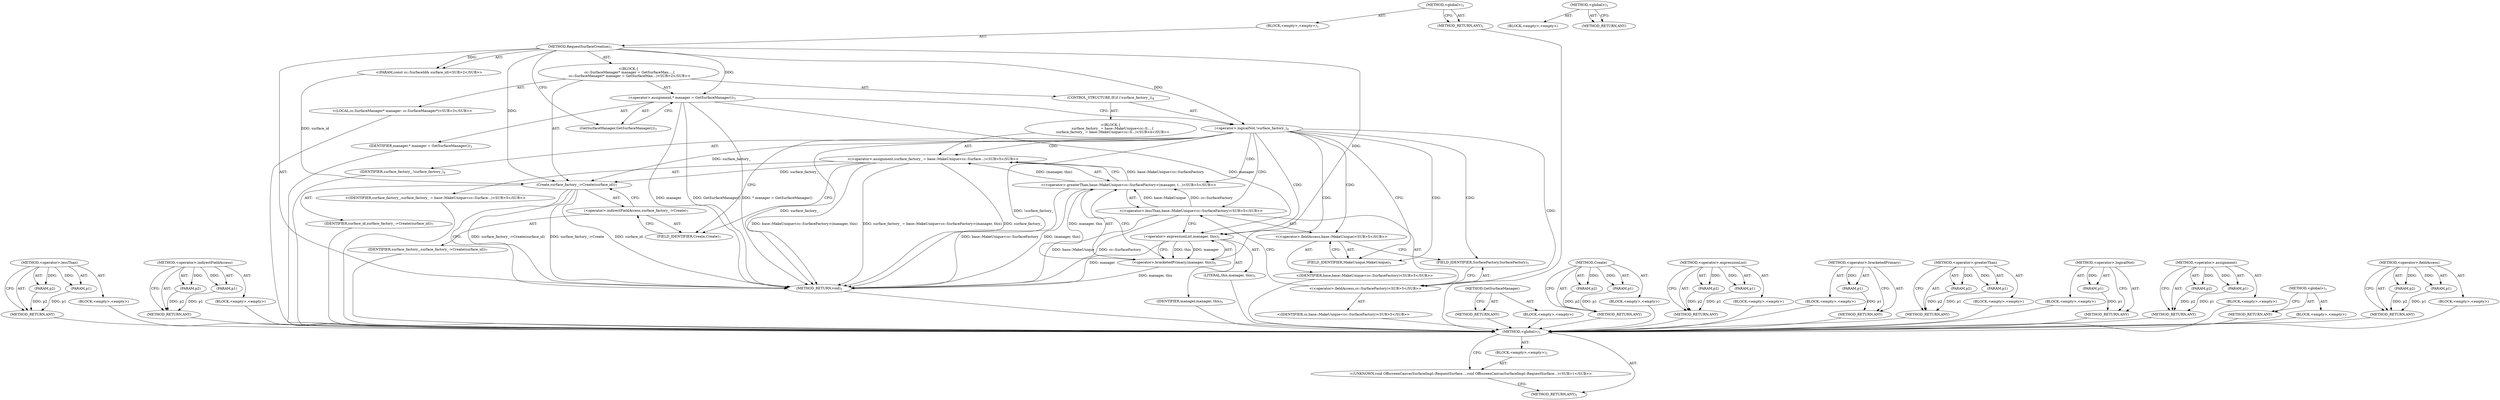 digraph "&lt;global&gt;" {
vulnerable_74 [label=<(METHOD,&lt;operator&gt;.lessThan)>];
vulnerable_75 [label=<(PARAM,p1)>];
vulnerable_76 [label=<(PARAM,p2)>];
vulnerable_77 [label=<(BLOCK,&lt;empty&gt;,&lt;empty&gt;)>];
vulnerable_78 [label=<(METHOD_RETURN,ANY)>];
vulnerable_98 [label=<(METHOD,&lt;operator&gt;.indirectFieldAccess)>];
vulnerable_99 [label=<(PARAM,p1)>];
vulnerable_100 [label=<(PARAM,p2)>];
vulnerable_101 [label=<(BLOCK,&lt;empty&gt;,&lt;empty&gt;)>];
vulnerable_102 [label=<(METHOD_RETURN,ANY)>];
vulnerable_6 [label=<(METHOD,&lt;global&gt;)<SUB>1</SUB>>];
vulnerable_7 [label=<(BLOCK,&lt;empty&gt;,&lt;empty&gt;)<SUB>1</SUB>>];
vulnerable_8 [label=<(METHOD,RequestSurfaceCreation)<SUB>1</SUB>>];
vulnerable_9 [label="<(PARAM,const cc::SurfaceId&amp; surface_id)<SUB>2</SUB>>"];
vulnerable_10 [label="<(BLOCK,{
  cc::SurfaceManager* manager = GetSurfaceMan...,{
  cc::SurfaceManager* manager = GetSurfaceMan...)<SUB>2</SUB>>"];
vulnerable_11 [label="<(LOCAL,cc.SurfaceManager* manager: cc.SurfaceManager*)<SUB>3</SUB>>"];
vulnerable_12 [label=<(&lt;operator&gt;.assignment,* manager = GetSurfaceManager())<SUB>3</SUB>>];
vulnerable_13 [label=<(IDENTIFIER,manager,* manager = GetSurfaceManager())<SUB>3</SUB>>];
vulnerable_14 [label=<(GetSurfaceManager,GetSurfaceManager())<SUB>3</SUB>>];
vulnerable_15 [label=<(CONTROL_STRUCTURE,IF,if (!surface_factory_))<SUB>4</SUB>>];
vulnerable_16 [label=<(&lt;operator&gt;.logicalNot,!surface_factory_)<SUB>4</SUB>>];
vulnerable_17 [label=<(IDENTIFIER,surface_factory_,!surface_factory_)<SUB>4</SUB>>];
vulnerable_18 [label="<(BLOCK,{
    surface_factory_ = base::MakeUnique&lt;cc::S...,{
    surface_factory_ = base::MakeUnique&lt;cc::S...)<SUB>4</SUB>>"];
vulnerable_19 [label="<(&lt;operator&gt;.assignment,surface_factory_ = base::MakeUnique&lt;cc::Surface...)<SUB>5</SUB>>"];
vulnerable_20 [label="<(IDENTIFIER,surface_factory_,surface_factory_ = base::MakeUnique&lt;cc::Surface...)<SUB>5</SUB>>"];
vulnerable_21 [label="<(&lt;operator&gt;.greaterThan,base::MakeUnique&lt;cc::SurfaceFactory&gt;(manager, t...)<SUB>5</SUB>>"];
vulnerable_22 [label="<(&lt;operator&gt;.lessThan,base::MakeUnique&lt;cc::SurfaceFactory)<SUB>5</SUB>>"];
vulnerable_23 [label="<(&lt;operator&gt;.fieldAccess,base::MakeUnique)<SUB>5</SUB>>"];
vulnerable_24 [label="<(IDENTIFIER,base,base::MakeUnique&lt;cc::SurfaceFactory)<SUB>5</SUB>>"];
vulnerable_25 [label=<(FIELD_IDENTIFIER,MakeUnique,MakeUnique)<SUB>5</SUB>>];
vulnerable_26 [label="<(&lt;operator&gt;.fieldAccess,cc::SurfaceFactory)<SUB>5</SUB>>"];
vulnerable_27 [label="<(IDENTIFIER,cc,base::MakeUnique&lt;cc::SurfaceFactory)<SUB>5</SUB>>"];
vulnerable_28 [label=<(FIELD_IDENTIFIER,SurfaceFactory,SurfaceFactory)<SUB>5</SUB>>];
vulnerable_29 [label=<(&lt;operator&gt;.bracketedPrimary,(manager, this))<SUB>5</SUB>>];
vulnerable_30 [label=<(&lt;operator&gt;.expressionList,manager, this)<SUB>5</SUB>>];
vulnerable_31 [label=<(IDENTIFIER,manager,manager, this)<SUB>5</SUB>>];
vulnerable_32 [label=<(LITERAL,this,manager, this)<SUB>5</SUB>>];
vulnerable_33 [label=<(Create,surface_factory_-&gt;Create(surface_id))<SUB>7</SUB>>];
vulnerable_34 [label=<(&lt;operator&gt;.indirectFieldAccess,surface_factory_-&gt;Create)<SUB>7</SUB>>];
vulnerable_35 [label=<(IDENTIFIER,surface_factory_,surface_factory_-&gt;Create(surface_id))<SUB>7</SUB>>];
vulnerable_36 [label=<(FIELD_IDENTIFIER,Create,Create)<SUB>7</SUB>>];
vulnerable_37 [label=<(IDENTIFIER,surface_id,surface_factory_-&gt;Create(surface_id))<SUB>7</SUB>>];
vulnerable_38 [label=<(METHOD_RETURN,void)<SUB>1</SUB>>];
vulnerable_40 [label=<(METHOD_RETURN,ANY)<SUB>1</SUB>>];
vulnerable_62 [label=<(METHOD,GetSurfaceManager)>];
vulnerable_63 [label=<(BLOCK,&lt;empty&gt;,&lt;empty&gt;)>];
vulnerable_64 [label=<(METHOD_RETURN,ANY)>];
vulnerable_93 [label=<(METHOD,Create)>];
vulnerable_94 [label=<(PARAM,p1)>];
vulnerable_95 [label=<(PARAM,p2)>];
vulnerable_96 [label=<(BLOCK,&lt;empty&gt;,&lt;empty&gt;)>];
vulnerable_97 [label=<(METHOD_RETURN,ANY)>];
vulnerable_88 [label=<(METHOD,&lt;operator&gt;.expressionList)>];
vulnerable_89 [label=<(PARAM,p1)>];
vulnerable_90 [label=<(PARAM,p2)>];
vulnerable_91 [label=<(BLOCK,&lt;empty&gt;,&lt;empty&gt;)>];
vulnerable_92 [label=<(METHOD_RETURN,ANY)>];
vulnerable_84 [label=<(METHOD,&lt;operator&gt;.bracketedPrimary)>];
vulnerable_85 [label=<(PARAM,p1)>];
vulnerable_86 [label=<(BLOCK,&lt;empty&gt;,&lt;empty&gt;)>];
vulnerable_87 [label=<(METHOD_RETURN,ANY)>];
vulnerable_69 [label=<(METHOD,&lt;operator&gt;.greaterThan)>];
vulnerable_70 [label=<(PARAM,p1)>];
vulnerable_71 [label=<(PARAM,p2)>];
vulnerable_72 [label=<(BLOCK,&lt;empty&gt;,&lt;empty&gt;)>];
vulnerable_73 [label=<(METHOD_RETURN,ANY)>];
vulnerable_65 [label=<(METHOD,&lt;operator&gt;.logicalNot)>];
vulnerable_66 [label=<(PARAM,p1)>];
vulnerable_67 [label=<(BLOCK,&lt;empty&gt;,&lt;empty&gt;)>];
vulnerable_68 [label=<(METHOD_RETURN,ANY)>];
vulnerable_57 [label=<(METHOD,&lt;operator&gt;.assignment)>];
vulnerable_58 [label=<(PARAM,p1)>];
vulnerable_59 [label=<(PARAM,p2)>];
vulnerable_60 [label=<(BLOCK,&lt;empty&gt;,&lt;empty&gt;)>];
vulnerable_61 [label=<(METHOD_RETURN,ANY)>];
vulnerable_51 [label=<(METHOD,&lt;global&gt;)<SUB>1</SUB>>];
vulnerable_52 [label=<(BLOCK,&lt;empty&gt;,&lt;empty&gt;)>];
vulnerable_53 [label=<(METHOD_RETURN,ANY)>];
vulnerable_79 [label=<(METHOD,&lt;operator&gt;.fieldAccess)>];
vulnerable_80 [label=<(PARAM,p1)>];
vulnerable_81 [label=<(PARAM,p2)>];
vulnerable_82 [label=<(BLOCK,&lt;empty&gt;,&lt;empty&gt;)>];
vulnerable_83 [label=<(METHOD_RETURN,ANY)>];
fixed_6 [label=<(METHOD,&lt;global&gt;)<SUB>1</SUB>>];
fixed_7 [label=<(BLOCK,&lt;empty&gt;,&lt;empty&gt;)<SUB>1</SUB>>];
fixed_8 [label="<(UNKNOWN,void OffscreenCanvasSurfaceImpl::RequestSurface...,void OffscreenCanvasSurfaceImpl::RequestSurface...)<SUB>1</SUB>>"];
fixed_9 [label=<(METHOD_RETURN,ANY)<SUB>1</SUB>>];
fixed_14 [label=<(METHOD,&lt;global&gt;)<SUB>1</SUB>>];
fixed_15 [label=<(BLOCK,&lt;empty&gt;,&lt;empty&gt;)>];
fixed_16 [label=<(METHOD_RETURN,ANY)>];
vulnerable_74 -> vulnerable_75  [key=0, label="AST: "];
vulnerable_74 -> vulnerable_75  [key=1, label="DDG: "];
vulnerable_74 -> vulnerable_77  [key=0, label="AST: "];
vulnerable_74 -> vulnerable_76  [key=0, label="AST: "];
vulnerable_74 -> vulnerable_76  [key=1, label="DDG: "];
vulnerable_74 -> vulnerable_78  [key=0, label="AST: "];
vulnerable_74 -> vulnerable_78  [key=1, label="CFG: "];
vulnerable_75 -> vulnerable_78  [key=0, label="DDG: p1"];
vulnerable_76 -> vulnerable_78  [key=0, label="DDG: p2"];
vulnerable_77 -> fixed_6  [key=0];
vulnerable_78 -> fixed_6  [key=0];
vulnerable_98 -> vulnerable_99  [key=0, label="AST: "];
vulnerable_98 -> vulnerable_99  [key=1, label="DDG: "];
vulnerable_98 -> vulnerable_101  [key=0, label="AST: "];
vulnerable_98 -> vulnerable_100  [key=0, label="AST: "];
vulnerable_98 -> vulnerable_100  [key=1, label="DDG: "];
vulnerable_98 -> vulnerable_102  [key=0, label="AST: "];
vulnerable_98 -> vulnerable_102  [key=1, label="CFG: "];
vulnerable_99 -> vulnerable_102  [key=0, label="DDG: p1"];
vulnerable_100 -> vulnerable_102  [key=0, label="DDG: p2"];
vulnerable_101 -> fixed_6  [key=0];
vulnerable_102 -> fixed_6  [key=0];
vulnerable_6 -> vulnerable_7  [key=0, label="AST: "];
vulnerable_6 -> vulnerable_40  [key=0, label="AST: "];
vulnerable_6 -> vulnerable_40  [key=1, label="CFG: "];
vulnerable_7 -> vulnerable_8  [key=0, label="AST: "];
vulnerable_8 -> vulnerable_9  [key=0, label="AST: "];
vulnerable_8 -> vulnerable_9  [key=1, label="DDG: "];
vulnerable_8 -> vulnerable_10  [key=0, label="AST: "];
vulnerable_8 -> vulnerable_38  [key=0, label="AST: "];
vulnerable_8 -> vulnerable_14  [key=0, label="CFG: "];
vulnerable_8 -> vulnerable_12  [key=0, label="DDG: "];
vulnerable_8 -> vulnerable_33  [key=0, label="DDG: "];
vulnerable_8 -> vulnerable_16  [key=0, label="DDG: "];
vulnerable_8 -> vulnerable_30  [key=0, label="DDG: "];
vulnerable_9 -> vulnerable_33  [key=0, label="DDG: surface_id"];
vulnerable_10 -> vulnerable_11  [key=0, label="AST: "];
vulnerable_10 -> vulnerable_12  [key=0, label="AST: "];
vulnerable_10 -> vulnerable_15  [key=0, label="AST: "];
vulnerable_10 -> vulnerable_33  [key=0, label="AST: "];
vulnerable_11 -> fixed_6  [key=0];
vulnerable_12 -> vulnerable_13  [key=0, label="AST: "];
vulnerable_12 -> vulnerable_14  [key=0, label="AST: "];
vulnerable_12 -> vulnerable_16  [key=0, label="CFG: "];
vulnerable_12 -> vulnerable_38  [key=0, label="DDG: manager"];
vulnerable_12 -> vulnerable_38  [key=1, label="DDG: GetSurfaceManager()"];
vulnerable_12 -> vulnerable_38  [key=2, label="DDG: * manager = GetSurfaceManager()"];
vulnerable_12 -> vulnerable_30  [key=0, label="DDG: manager"];
vulnerable_13 -> fixed_6  [key=0];
vulnerable_14 -> vulnerable_12  [key=0, label="CFG: "];
vulnerable_15 -> vulnerable_16  [key=0, label="AST: "];
vulnerable_15 -> vulnerable_18  [key=0, label="AST: "];
vulnerable_16 -> vulnerable_17  [key=0, label="AST: "];
vulnerable_16 -> vulnerable_25  [key=0, label="CFG: "];
vulnerable_16 -> vulnerable_25  [key=1, label="CDG: "];
vulnerable_16 -> vulnerable_36  [key=0, label="CFG: "];
vulnerable_16 -> vulnerable_38  [key=0, label="DDG: surface_factory_"];
vulnerable_16 -> vulnerable_38  [key=1, label="DDG: !surface_factory_"];
vulnerable_16 -> vulnerable_33  [key=0, label="DDG: surface_factory_"];
vulnerable_16 -> vulnerable_30  [key=0, label="CDG: "];
vulnerable_16 -> vulnerable_29  [key=0, label="CDG: "];
vulnerable_16 -> vulnerable_21  [key=0, label="CDG: "];
vulnerable_16 -> vulnerable_26  [key=0, label="CDG: "];
vulnerable_16 -> vulnerable_23  [key=0, label="CDG: "];
vulnerable_16 -> vulnerable_19  [key=0, label="CDG: "];
vulnerable_16 -> vulnerable_28  [key=0, label="CDG: "];
vulnerable_16 -> vulnerable_22  [key=0, label="CDG: "];
vulnerable_17 -> fixed_6  [key=0];
vulnerable_18 -> vulnerable_19  [key=0, label="AST: "];
vulnerable_19 -> vulnerable_20  [key=0, label="AST: "];
vulnerable_19 -> vulnerable_21  [key=0, label="AST: "];
vulnerable_19 -> vulnerable_36  [key=0, label="CFG: "];
vulnerable_19 -> vulnerable_38  [key=0, label="DDG: surface_factory_"];
vulnerable_19 -> vulnerable_38  [key=1, label="DDG: base::MakeUnique&lt;cc::SurfaceFactory&gt;(manager, this)"];
vulnerable_19 -> vulnerable_38  [key=2, label="DDG: surface_factory_ = base::MakeUnique&lt;cc::SurfaceFactory&gt;(manager, this)"];
vulnerable_19 -> vulnerable_33  [key=0, label="DDG: surface_factory_"];
vulnerable_20 -> fixed_6  [key=0];
vulnerable_21 -> vulnerable_22  [key=0, label="AST: "];
vulnerable_21 -> vulnerable_29  [key=0, label="AST: "];
vulnerable_21 -> vulnerable_19  [key=0, label="CFG: "];
vulnerable_21 -> vulnerable_19  [key=1, label="DDG: base::MakeUnique&lt;cc::SurfaceFactory"];
vulnerable_21 -> vulnerable_19  [key=2, label="DDG: (manager, this)"];
vulnerable_21 -> vulnerable_38  [key=0, label="DDG: base::MakeUnique&lt;cc::SurfaceFactory"];
vulnerable_21 -> vulnerable_38  [key=1, label="DDG: (manager, this)"];
vulnerable_22 -> vulnerable_23  [key=0, label="AST: "];
vulnerable_22 -> vulnerable_26  [key=0, label="AST: "];
vulnerable_22 -> vulnerable_30  [key=0, label="CFG: "];
vulnerable_22 -> vulnerable_38  [key=0, label="DDG: base::MakeUnique"];
vulnerable_22 -> vulnerable_38  [key=1, label="DDG: cc::SurfaceFactory"];
vulnerable_22 -> vulnerable_21  [key=0, label="DDG: base::MakeUnique"];
vulnerable_22 -> vulnerable_21  [key=1, label="DDG: cc::SurfaceFactory"];
vulnerable_23 -> vulnerable_24  [key=0, label="AST: "];
vulnerable_23 -> vulnerable_25  [key=0, label="AST: "];
vulnerable_23 -> vulnerable_28  [key=0, label="CFG: "];
vulnerable_24 -> fixed_6  [key=0];
vulnerable_25 -> vulnerable_23  [key=0, label="CFG: "];
vulnerable_26 -> vulnerable_27  [key=0, label="AST: "];
vulnerable_26 -> vulnerable_28  [key=0, label="AST: "];
vulnerable_26 -> vulnerable_22  [key=0, label="CFG: "];
vulnerable_27 -> fixed_6  [key=0];
vulnerable_28 -> vulnerable_26  [key=0, label="CFG: "];
vulnerable_29 -> vulnerable_30  [key=0, label="AST: "];
vulnerable_29 -> vulnerable_21  [key=0, label="CFG: "];
vulnerable_29 -> vulnerable_21  [key=1, label="DDG: manager, this"];
vulnerable_29 -> vulnerable_38  [key=0, label="DDG: manager, this"];
vulnerable_30 -> vulnerable_31  [key=0, label="AST: "];
vulnerable_30 -> vulnerable_32  [key=0, label="AST: "];
vulnerable_30 -> vulnerable_29  [key=0, label="CFG: "];
vulnerable_30 -> vulnerable_29  [key=1, label="DDG: manager"];
vulnerable_30 -> vulnerable_29  [key=2, label="DDG: this"];
vulnerable_30 -> vulnerable_38  [key=0, label="DDG: manager"];
vulnerable_31 -> fixed_6  [key=0];
vulnerable_32 -> fixed_6  [key=0];
vulnerable_33 -> vulnerable_34  [key=0, label="AST: "];
vulnerable_33 -> vulnerable_37  [key=0, label="AST: "];
vulnerable_33 -> vulnerable_38  [key=0, label="CFG: "];
vulnerable_33 -> vulnerable_38  [key=1, label="DDG: surface_factory_-&gt;Create"];
vulnerable_33 -> vulnerable_38  [key=2, label="DDG: surface_id"];
vulnerable_33 -> vulnerable_38  [key=3, label="DDG: surface_factory_-&gt;Create(surface_id)"];
vulnerable_34 -> vulnerable_35  [key=0, label="AST: "];
vulnerable_34 -> vulnerable_36  [key=0, label="AST: "];
vulnerable_34 -> vulnerable_33  [key=0, label="CFG: "];
vulnerable_35 -> fixed_6  [key=0];
vulnerable_36 -> vulnerable_34  [key=0, label="CFG: "];
vulnerable_37 -> fixed_6  [key=0];
vulnerable_38 -> fixed_6  [key=0];
vulnerable_40 -> fixed_6  [key=0];
vulnerable_62 -> vulnerable_63  [key=0, label="AST: "];
vulnerable_62 -> vulnerable_64  [key=0, label="AST: "];
vulnerable_62 -> vulnerable_64  [key=1, label="CFG: "];
vulnerable_63 -> fixed_6  [key=0];
vulnerable_64 -> fixed_6  [key=0];
vulnerable_93 -> vulnerable_94  [key=0, label="AST: "];
vulnerable_93 -> vulnerable_94  [key=1, label="DDG: "];
vulnerable_93 -> vulnerable_96  [key=0, label="AST: "];
vulnerable_93 -> vulnerable_95  [key=0, label="AST: "];
vulnerable_93 -> vulnerable_95  [key=1, label="DDG: "];
vulnerable_93 -> vulnerable_97  [key=0, label="AST: "];
vulnerable_93 -> vulnerable_97  [key=1, label="CFG: "];
vulnerable_94 -> vulnerable_97  [key=0, label="DDG: p1"];
vulnerable_95 -> vulnerable_97  [key=0, label="DDG: p2"];
vulnerable_96 -> fixed_6  [key=0];
vulnerable_97 -> fixed_6  [key=0];
vulnerable_88 -> vulnerable_89  [key=0, label="AST: "];
vulnerable_88 -> vulnerable_89  [key=1, label="DDG: "];
vulnerable_88 -> vulnerable_91  [key=0, label="AST: "];
vulnerable_88 -> vulnerable_90  [key=0, label="AST: "];
vulnerable_88 -> vulnerable_90  [key=1, label="DDG: "];
vulnerable_88 -> vulnerable_92  [key=0, label="AST: "];
vulnerable_88 -> vulnerable_92  [key=1, label="CFG: "];
vulnerable_89 -> vulnerable_92  [key=0, label="DDG: p1"];
vulnerable_90 -> vulnerable_92  [key=0, label="DDG: p2"];
vulnerable_91 -> fixed_6  [key=0];
vulnerable_92 -> fixed_6  [key=0];
vulnerable_84 -> vulnerable_85  [key=0, label="AST: "];
vulnerable_84 -> vulnerable_85  [key=1, label="DDG: "];
vulnerable_84 -> vulnerable_86  [key=0, label="AST: "];
vulnerable_84 -> vulnerable_87  [key=0, label="AST: "];
vulnerable_84 -> vulnerable_87  [key=1, label="CFG: "];
vulnerable_85 -> vulnerable_87  [key=0, label="DDG: p1"];
vulnerable_86 -> fixed_6  [key=0];
vulnerable_87 -> fixed_6  [key=0];
vulnerable_69 -> vulnerable_70  [key=0, label="AST: "];
vulnerable_69 -> vulnerable_70  [key=1, label="DDG: "];
vulnerable_69 -> vulnerable_72  [key=0, label="AST: "];
vulnerable_69 -> vulnerable_71  [key=0, label="AST: "];
vulnerable_69 -> vulnerable_71  [key=1, label="DDG: "];
vulnerable_69 -> vulnerable_73  [key=0, label="AST: "];
vulnerable_69 -> vulnerable_73  [key=1, label="CFG: "];
vulnerable_70 -> vulnerable_73  [key=0, label="DDG: p1"];
vulnerable_71 -> vulnerable_73  [key=0, label="DDG: p2"];
vulnerable_72 -> fixed_6  [key=0];
vulnerable_73 -> fixed_6  [key=0];
vulnerable_65 -> vulnerable_66  [key=0, label="AST: "];
vulnerable_65 -> vulnerable_66  [key=1, label="DDG: "];
vulnerable_65 -> vulnerable_67  [key=0, label="AST: "];
vulnerable_65 -> vulnerable_68  [key=0, label="AST: "];
vulnerable_65 -> vulnerable_68  [key=1, label="CFG: "];
vulnerable_66 -> vulnerable_68  [key=0, label="DDG: p1"];
vulnerable_67 -> fixed_6  [key=0];
vulnerable_68 -> fixed_6  [key=0];
vulnerable_57 -> vulnerable_58  [key=0, label="AST: "];
vulnerable_57 -> vulnerable_58  [key=1, label="DDG: "];
vulnerable_57 -> vulnerable_60  [key=0, label="AST: "];
vulnerable_57 -> vulnerable_59  [key=0, label="AST: "];
vulnerable_57 -> vulnerable_59  [key=1, label="DDG: "];
vulnerable_57 -> vulnerable_61  [key=0, label="AST: "];
vulnerable_57 -> vulnerable_61  [key=1, label="CFG: "];
vulnerable_58 -> vulnerable_61  [key=0, label="DDG: p1"];
vulnerable_59 -> vulnerable_61  [key=0, label="DDG: p2"];
vulnerable_60 -> fixed_6  [key=0];
vulnerable_61 -> fixed_6  [key=0];
vulnerable_51 -> vulnerable_52  [key=0, label="AST: "];
vulnerable_51 -> vulnerable_53  [key=0, label="AST: "];
vulnerable_51 -> vulnerable_53  [key=1, label="CFG: "];
vulnerable_52 -> fixed_6  [key=0];
vulnerable_53 -> fixed_6  [key=0];
vulnerable_79 -> vulnerable_80  [key=0, label="AST: "];
vulnerable_79 -> vulnerable_80  [key=1, label="DDG: "];
vulnerable_79 -> vulnerable_82  [key=0, label="AST: "];
vulnerable_79 -> vulnerable_81  [key=0, label="AST: "];
vulnerable_79 -> vulnerable_81  [key=1, label="DDG: "];
vulnerable_79 -> vulnerable_83  [key=0, label="AST: "];
vulnerable_79 -> vulnerable_83  [key=1, label="CFG: "];
vulnerable_80 -> vulnerable_83  [key=0, label="DDG: p1"];
vulnerable_81 -> vulnerable_83  [key=0, label="DDG: p2"];
vulnerable_82 -> fixed_6  [key=0];
vulnerable_83 -> fixed_6  [key=0];
fixed_6 -> fixed_7  [key=0, label="AST: "];
fixed_6 -> fixed_9  [key=0, label="AST: "];
fixed_6 -> fixed_8  [key=0, label="CFG: "];
fixed_7 -> fixed_8  [key=0, label="AST: "];
fixed_8 -> fixed_9  [key=0, label="CFG: "];
fixed_14 -> fixed_15  [key=0, label="AST: "];
fixed_14 -> fixed_16  [key=0, label="AST: "];
fixed_14 -> fixed_16  [key=1, label="CFG: "];
}
